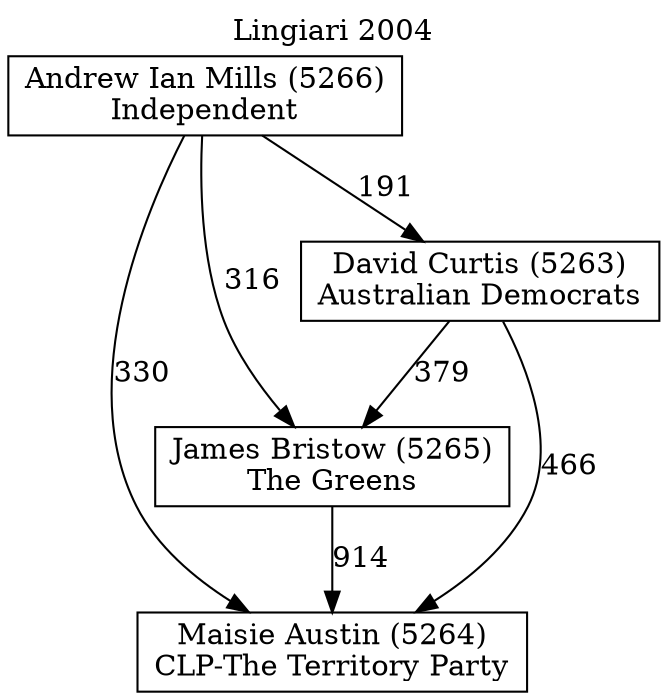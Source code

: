 // House preference flow
digraph "Maisie Austin (5264)_Lingiari_2004" {
	graph [label="Lingiari 2004" labelloc=t mclimit=10]
	node [shape=box]
	"Maisie Austin (5264)" [label="Maisie Austin (5264)
CLP-The Territory Party"]
	"James Bristow (5265)" [label="James Bristow (5265)
The Greens"]
	"David Curtis (5263)" [label="David Curtis (5263)
Australian Democrats"]
	"Andrew Ian Mills (5266)" [label="Andrew Ian Mills (5266)
Independent"]
	"James Bristow (5265)" -> "Maisie Austin (5264)" [label=914]
	"David Curtis (5263)" -> "James Bristow (5265)" [label=379]
	"Andrew Ian Mills (5266)" -> "David Curtis (5263)" [label=191]
	"David Curtis (5263)" -> "Maisie Austin (5264)" [label=466]
	"Andrew Ian Mills (5266)" -> "Maisie Austin (5264)" [label=330]
	"Andrew Ian Mills (5266)" -> "James Bristow (5265)" [label=316]
}

